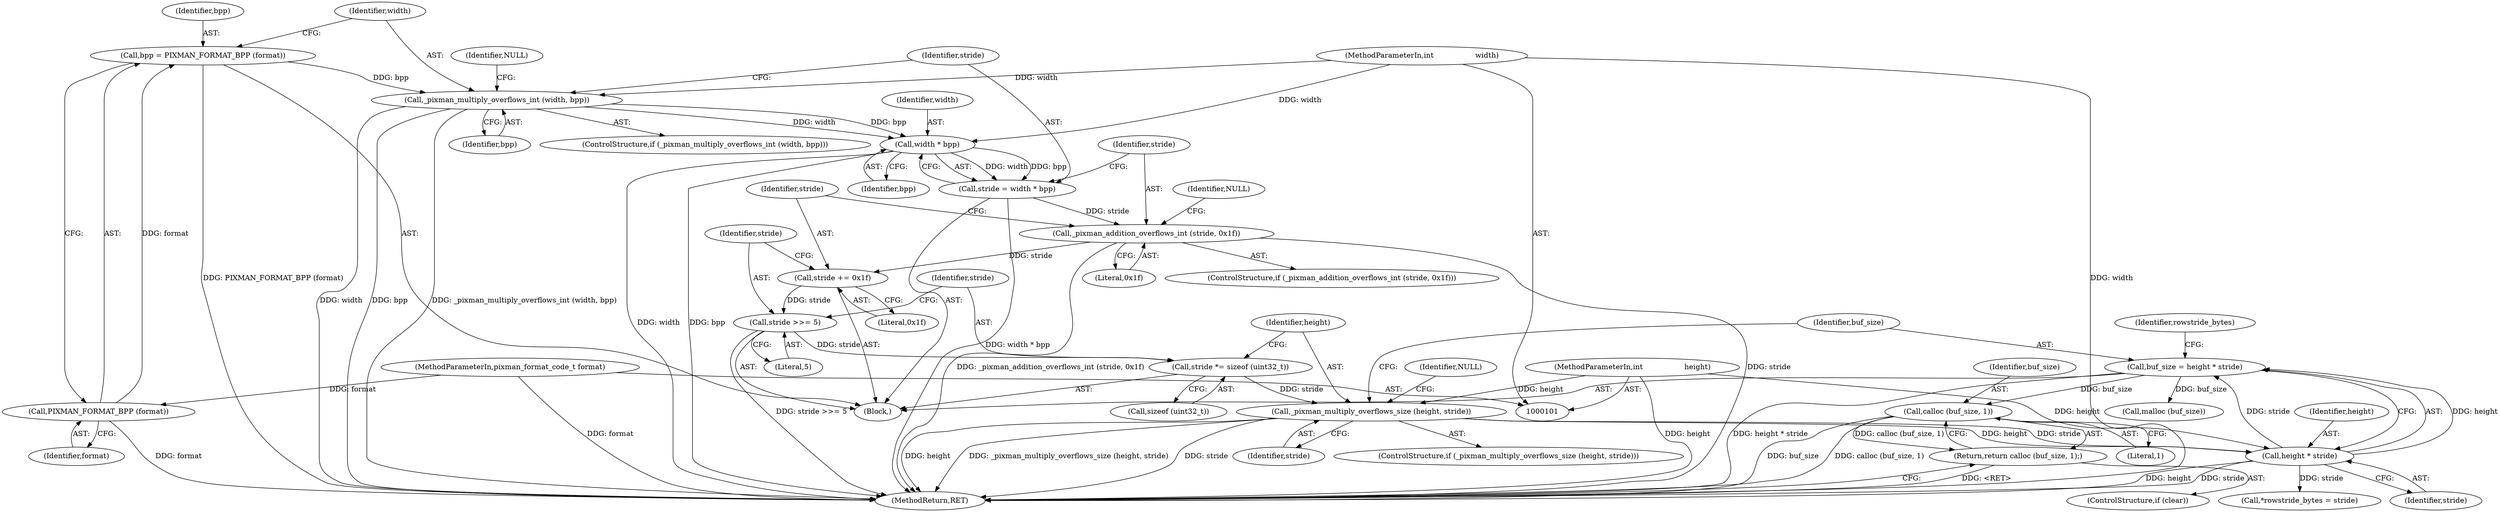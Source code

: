 digraph "1_pixman_857e40f3d2bc2cfb714913e0cd7e6184cf69aca3@API" {
"1000162" [label="(Call,calloc (buf_size, 1))"];
"1000148" [label="(Call,buf_size = height * stride)"];
"1000150" [label="(Call,height * stride)"];
"1000143" [label="(Call,_pixman_multiply_overflows_size (height, stride))"];
"1000104" [label="(MethodParameterIn,int                  height)"];
"1000138" [label="(Call,stride *= sizeof (uint32_t))"];
"1000135" [label="(Call,stride >>= 5)"];
"1000132" [label="(Call,stride += 0x1f)"];
"1000127" [label="(Call,_pixman_addition_overflows_int (stride, 0x1f))"];
"1000121" [label="(Call,stride = width * bpp)"];
"1000123" [label="(Call,width * bpp)"];
"1000116" [label="(Call,_pixman_multiply_overflows_int (width, bpp))"];
"1000103" [label="(MethodParameterIn,int                  width)"];
"1000111" [label="(Call,bpp = PIXMAN_FORMAT_BPP (format))"];
"1000113" [label="(Call,PIXMAN_FORMAT_BPP (format))"];
"1000102" [label="(MethodParameterIn,pixman_format_code_t format)"];
"1000161" [label="(Return,return calloc (buf_size, 1);)"];
"1000154" [label="(Identifier,rowstride_bytes)"];
"1000128" [label="(Identifier,stride)"];
"1000135" [label="(Call,stride >>= 5)"];
"1000142" [label="(ControlStructure,if (_pixman_multiply_overflows_size (height, stride)))"];
"1000148" [label="(Call,buf_size = height * stride)"];
"1000138" [label="(Call,stride *= sizeof (uint32_t))"];
"1000112" [label="(Identifier,bpp)"];
"1000117" [label="(Identifier,width)"];
"1000149" [label="(Identifier,buf_size)"];
"1000163" [label="(Identifier,buf_size)"];
"1000155" [label="(Call,*rowstride_bytes = stride)"];
"1000169" [label="(MethodReturn,RET)"];
"1000122" [label="(Identifier,stride)"];
"1000139" [label="(Identifier,stride)"];
"1000120" [label="(Identifier,NULL)"];
"1000113" [label="(Call,PIXMAN_FORMAT_BPP (format))"];
"1000102" [label="(MethodParameterIn,pixman_format_code_t format)"];
"1000152" [label="(Identifier,stride)"];
"1000159" [label="(ControlStructure,if (clear))"];
"1000140" [label="(Call,sizeof (uint32_t))"];
"1000162" [label="(Call,calloc (buf_size, 1))"];
"1000145" [label="(Identifier,stride)"];
"1000161" [label="(Return,return calloc (buf_size, 1);)"];
"1000151" [label="(Identifier,height)"];
"1000125" [label="(Identifier,bpp)"];
"1000104" [label="(MethodParameterIn,int                  height)"];
"1000131" [label="(Identifier,NULL)"];
"1000144" [label="(Identifier,height)"];
"1000143" [label="(Call,_pixman_multiply_overflows_size (height, stride))"];
"1000107" [label="(Block,)"];
"1000150" [label="(Call,height * stride)"];
"1000116" [label="(Call,_pixman_multiply_overflows_int (width, bpp))"];
"1000164" [label="(Literal,1)"];
"1000137" [label="(Literal,5)"];
"1000132" [label="(Call,stride += 0x1f)"];
"1000127" [label="(Call,_pixman_addition_overflows_int (stride, 0x1f))"];
"1000118" [label="(Identifier,bpp)"];
"1000115" [label="(ControlStructure,if (_pixman_multiply_overflows_int (width, bpp)))"];
"1000121" [label="(Call,stride = width * bpp)"];
"1000114" [label="(Identifier,format)"];
"1000123" [label="(Call,width * bpp)"];
"1000133" [label="(Identifier,stride)"];
"1000103" [label="(MethodParameterIn,int                  width)"];
"1000136" [label="(Identifier,stride)"];
"1000147" [label="(Identifier,NULL)"];
"1000126" [label="(ControlStructure,if (_pixman_addition_overflows_int (stride, 0x1f)))"];
"1000167" [label="(Call,malloc (buf_size))"];
"1000134" [label="(Literal,0x1f)"];
"1000129" [label="(Literal,0x1f)"];
"1000124" [label="(Identifier,width)"];
"1000111" [label="(Call,bpp = PIXMAN_FORMAT_BPP (format))"];
"1000162" -> "1000161"  [label="AST: "];
"1000162" -> "1000164"  [label="CFG: "];
"1000163" -> "1000162"  [label="AST: "];
"1000164" -> "1000162"  [label="AST: "];
"1000161" -> "1000162"  [label="CFG: "];
"1000162" -> "1000169"  [label="DDG: buf_size"];
"1000162" -> "1000169"  [label="DDG: calloc (buf_size, 1)"];
"1000162" -> "1000161"  [label="DDG: calloc (buf_size, 1)"];
"1000148" -> "1000162"  [label="DDG: buf_size"];
"1000148" -> "1000107"  [label="AST: "];
"1000148" -> "1000150"  [label="CFG: "];
"1000149" -> "1000148"  [label="AST: "];
"1000150" -> "1000148"  [label="AST: "];
"1000154" -> "1000148"  [label="CFG: "];
"1000148" -> "1000169"  [label="DDG: height * stride"];
"1000150" -> "1000148"  [label="DDG: height"];
"1000150" -> "1000148"  [label="DDG: stride"];
"1000148" -> "1000167"  [label="DDG: buf_size"];
"1000150" -> "1000152"  [label="CFG: "];
"1000151" -> "1000150"  [label="AST: "];
"1000152" -> "1000150"  [label="AST: "];
"1000150" -> "1000169"  [label="DDG: height"];
"1000150" -> "1000169"  [label="DDG: stride"];
"1000143" -> "1000150"  [label="DDG: height"];
"1000143" -> "1000150"  [label="DDG: stride"];
"1000104" -> "1000150"  [label="DDG: height"];
"1000150" -> "1000155"  [label="DDG: stride"];
"1000143" -> "1000142"  [label="AST: "];
"1000143" -> "1000145"  [label="CFG: "];
"1000144" -> "1000143"  [label="AST: "];
"1000145" -> "1000143"  [label="AST: "];
"1000147" -> "1000143"  [label="CFG: "];
"1000149" -> "1000143"  [label="CFG: "];
"1000143" -> "1000169"  [label="DDG: height"];
"1000143" -> "1000169"  [label="DDG: _pixman_multiply_overflows_size (height, stride)"];
"1000143" -> "1000169"  [label="DDG: stride"];
"1000104" -> "1000143"  [label="DDG: height"];
"1000138" -> "1000143"  [label="DDG: stride"];
"1000104" -> "1000101"  [label="AST: "];
"1000104" -> "1000169"  [label="DDG: height"];
"1000138" -> "1000107"  [label="AST: "];
"1000138" -> "1000140"  [label="CFG: "];
"1000139" -> "1000138"  [label="AST: "];
"1000140" -> "1000138"  [label="AST: "];
"1000144" -> "1000138"  [label="CFG: "];
"1000135" -> "1000138"  [label="DDG: stride"];
"1000135" -> "1000107"  [label="AST: "];
"1000135" -> "1000137"  [label="CFG: "];
"1000136" -> "1000135"  [label="AST: "];
"1000137" -> "1000135"  [label="AST: "];
"1000139" -> "1000135"  [label="CFG: "];
"1000135" -> "1000169"  [label="DDG: stride >>= 5"];
"1000132" -> "1000135"  [label="DDG: stride"];
"1000132" -> "1000107"  [label="AST: "];
"1000132" -> "1000134"  [label="CFG: "];
"1000133" -> "1000132"  [label="AST: "];
"1000134" -> "1000132"  [label="AST: "];
"1000136" -> "1000132"  [label="CFG: "];
"1000127" -> "1000132"  [label="DDG: stride"];
"1000127" -> "1000126"  [label="AST: "];
"1000127" -> "1000129"  [label="CFG: "];
"1000128" -> "1000127"  [label="AST: "];
"1000129" -> "1000127"  [label="AST: "];
"1000131" -> "1000127"  [label="CFG: "];
"1000133" -> "1000127"  [label="CFG: "];
"1000127" -> "1000169"  [label="DDG: _pixman_addition_overflows_int (stride, 0x1f)"];
"1000127" -> "1000169"  [label="DDG: stride"];
"1000121" -> "1000127"  [label="DDG: stride"];
"1000121" -> "1000107"  [label="AST: "];
"1000121" -> "1000123"  [label="CFG: "];
"1000122" -> "1000121"  [label="AST: "];
"1000123" -> "1000121"  [label="AST: "];
"1000128" -> "1000121"  [label="CFG: "];
"1000121" -> "1000169"  [label="DDG: width * bpp"];
"1000123" -> "1000121"  [label="DDG: width"];
"1000123" -> "1000121"  [label="DDG: bpp"];
"1000123" -> "1000125"  [label="CFG: "];
"1000124" -> "1000123"  [label="AST: "];
"1000125" -> "1000123"  [label="AST: "];
"1000123" -> "1000169"  [label="DDG: bpp"];
"1000123" -> "1000169"  [label="DDG: width"];
"1000116" -> "1000123"  [label="DDG: width"];
"1000116" -> "1000123"  [label="DDG: bpp"];
"1000103" -> "1000123"  [label="DDG: width"];
"1000116" -> "1000115"  [label="AST: "];
"1000116" -> "1000118"  [label="CFG: "];
"1000117" -> "1000116"  [label="AST: "];
"1000118" -> "1000116"  [label="AST: "];
"1000120" -> "1000116"  [label="CFG: "];
"1000122" -> "1000116"  [label="CFG: "];
"1000116" -> "1000169"  [label="DDG: width"];
"1000116" -> "1000169"  [label="DDG: bpp"];
"1000116" -> "1000169"  [label="DDG: _pixman_multiply_overflows_int (width, bpp)"];
"1000103" -> "1000116"  [label="DDG: width"];
"1000111" -> "1000116"  [label="DDG: bpp"];
"1000103" -> "1000101"  [label="AST: "];
"1000103" -> "1000169"  [label="DDG: width"];
"1000111" -> "1000107"  [label="AST: "];
"1000111" -> "1000113"  [label="CFG: "];
"1000112" -> "1000111"  [label="AST: "];
"1000113" -> "1000111"  [label="AST: "];
"1000117" -> "1000111"  [label="CFG: "];
"1000111" -> "1000169"  [label="DDG: PIXMAN_FORMAT_BPP (format)"];
"1000113" -> "1000111"  [label="DDG: format"];
"1000113" -> "1000114"  [label="CFG: "];
"1000114" -> "1000113"  [label="AST: "];
"1000113" -> "1000169"  [label="DDG: format"];
"1000102" -> "1000113"  [label="DDG: format"];
"1000102" -> "1000101"  [label="AST: "];
"1000102" -> "1000169"  [label="DDG: format"];
"1000161" -> "1000159"  [label="AST: "];
"1000169" -> "1000161"  [label="CFG: "];
"1000161" -> "1000169"  [label="DDG: <RET>"];
}
